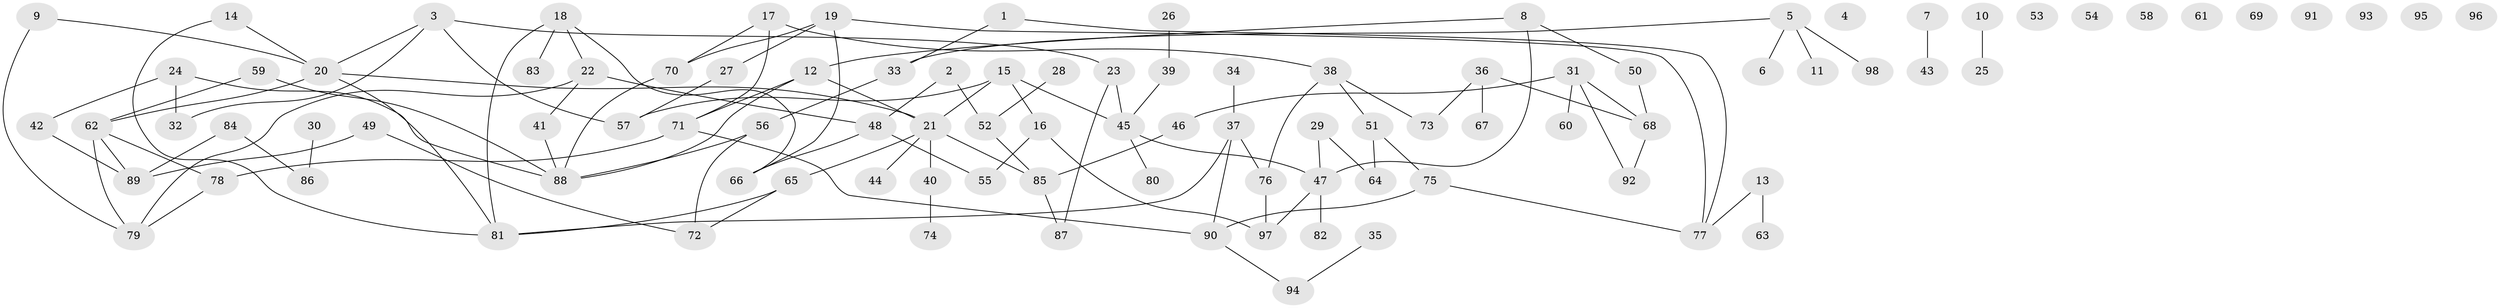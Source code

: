 // Generated by graph-tools (version 1.1) at 2025/00/03/09/25 03:00:50]
// undirected, 98 vertices, 118 edges
graph export_dot {
graph [start="1"]
  node [color=gray90,style=filled];
  1;
  2;
  3;
  4;
  5;
  6;
  7;
  8;
  9;
  10;
  11;
  12;
  13;
  14;
  15;
  16;
  17;
  18;
  19;
  20;
  21;
  22;
  23;
  24;
  25;
  26;
  27;
  28;
  29;
  30;
  31;
  32;
  33;
  34;
  35;
  36;
  37;
  38;
  39;
  40;
  41;
  42;
  43;
  44;
  45;
  46;
  47;
  48;
  49;
  50;
  51;
  52;
  53;
  54;
  55;
  56;
  57;
  58;
  59;
  60;
  61;
  62;
  63;
  64;
  65;
  66;
  67;
  68;
  69;
  70;
  71;
  72;
  73;
  74;
  75;
  76;
  77;
  78;
  79;
  80;
  81;
  82;
  83;
  84;
  85;
  86;
  87;
  88;
  89;
  90;
  91;
  92;
  93;
  94;
  95;
  96;
  97;
  98;
  1 -- 33;
  1 -- 77;
  2 -- 48;
  2 -- 52;
  3 -- 20;
  3 -- 23;
  3 -- 32;
  3 -- 57;
  5 -- 6;
  5 -- 11;
  5 -- 33;
  5 -- 98;
  7 -- 43;
  8 -- 12;
  8 -- 47;
  8 -- 50;
  9 -- 20;
  9 -- 79;
  10 -- 25;
  12 -- 21;
  12 -- 71;
  12 -- 88;
  13 -- 63;
  13 -- 77;
  14 -- 20;
  14 -- 81;
  15 -- 16;
  15 -- 21;
  15 -- 45;
  15 -- 57;
  16 -- 55;
  16 -- 97;
  17 -- 38;
  17 -- 70;
  17 -- 71;
  18 -- 22;
  18 -- 66;
  18 -- 81;
  18 -- 83;
  19 -- 27;
  19 -- 66;
  19 -- 70;
  19 -- 77;
  20 -- 21;
  20 -- 62;
  20 -- 81;
  21 -- 40;
  21 -- 44;
  21 -- 65;
  21 -- 85;
  22 -- 41;
  22 -- 48;
  22 -- 79;
  23 -- 45;
  23 -- 87;
  24 -- 32;
  24 -- 42;
  24 -- 88;
  26 -- 39;
  27 -- 57;
  28 -- 52;
  29 -- 47;
  29 -- 64;
  30 -- 86;
  31 -- 46;
  31 -- 60;
  31 -- 68;
  31 -- 92;
  33 -- 56;
  34 -- 37;
  35 -- 94;
  36 -- 67;
  36 -- 68;
  36 -- 73;
  37 -- 76;
  37 -- 81;
  37 -- 90;
  38 -- 51;
  38 -- 73;
  38 -- 76;
  39 -- 45;
  40 -- 74;
  41 -- 88;
  42 -- 89;
  45 -- 47;
  45 -- 80;
  46 -- 85;
  47 -- 82;
  47 -- 97;
  48 -- 55;
  48 -- 66;
  49 -- 72;
  49 -- 89;
  50 -- 68;
  51 -- 64;
  51 -- 75;
  52 -- 85;
  56 -- 72;
  56 -- 88;
  59 -- 62;
  59 -- 88;
  62 -- 78;
  62 -- 79;
  62 -- 89;
  65 -- 72;
  65 -- 81;
  68 -- 92;
  70 -- 88;
  71 -- 78;
  71 -- 90;
  75 -- 77;
  75 -- 90;
  76 -- 97;
  78 -- 79;
  84 -- 86;
  84 -- 89;
  85 -- 87;
  90 -- 94;
}

